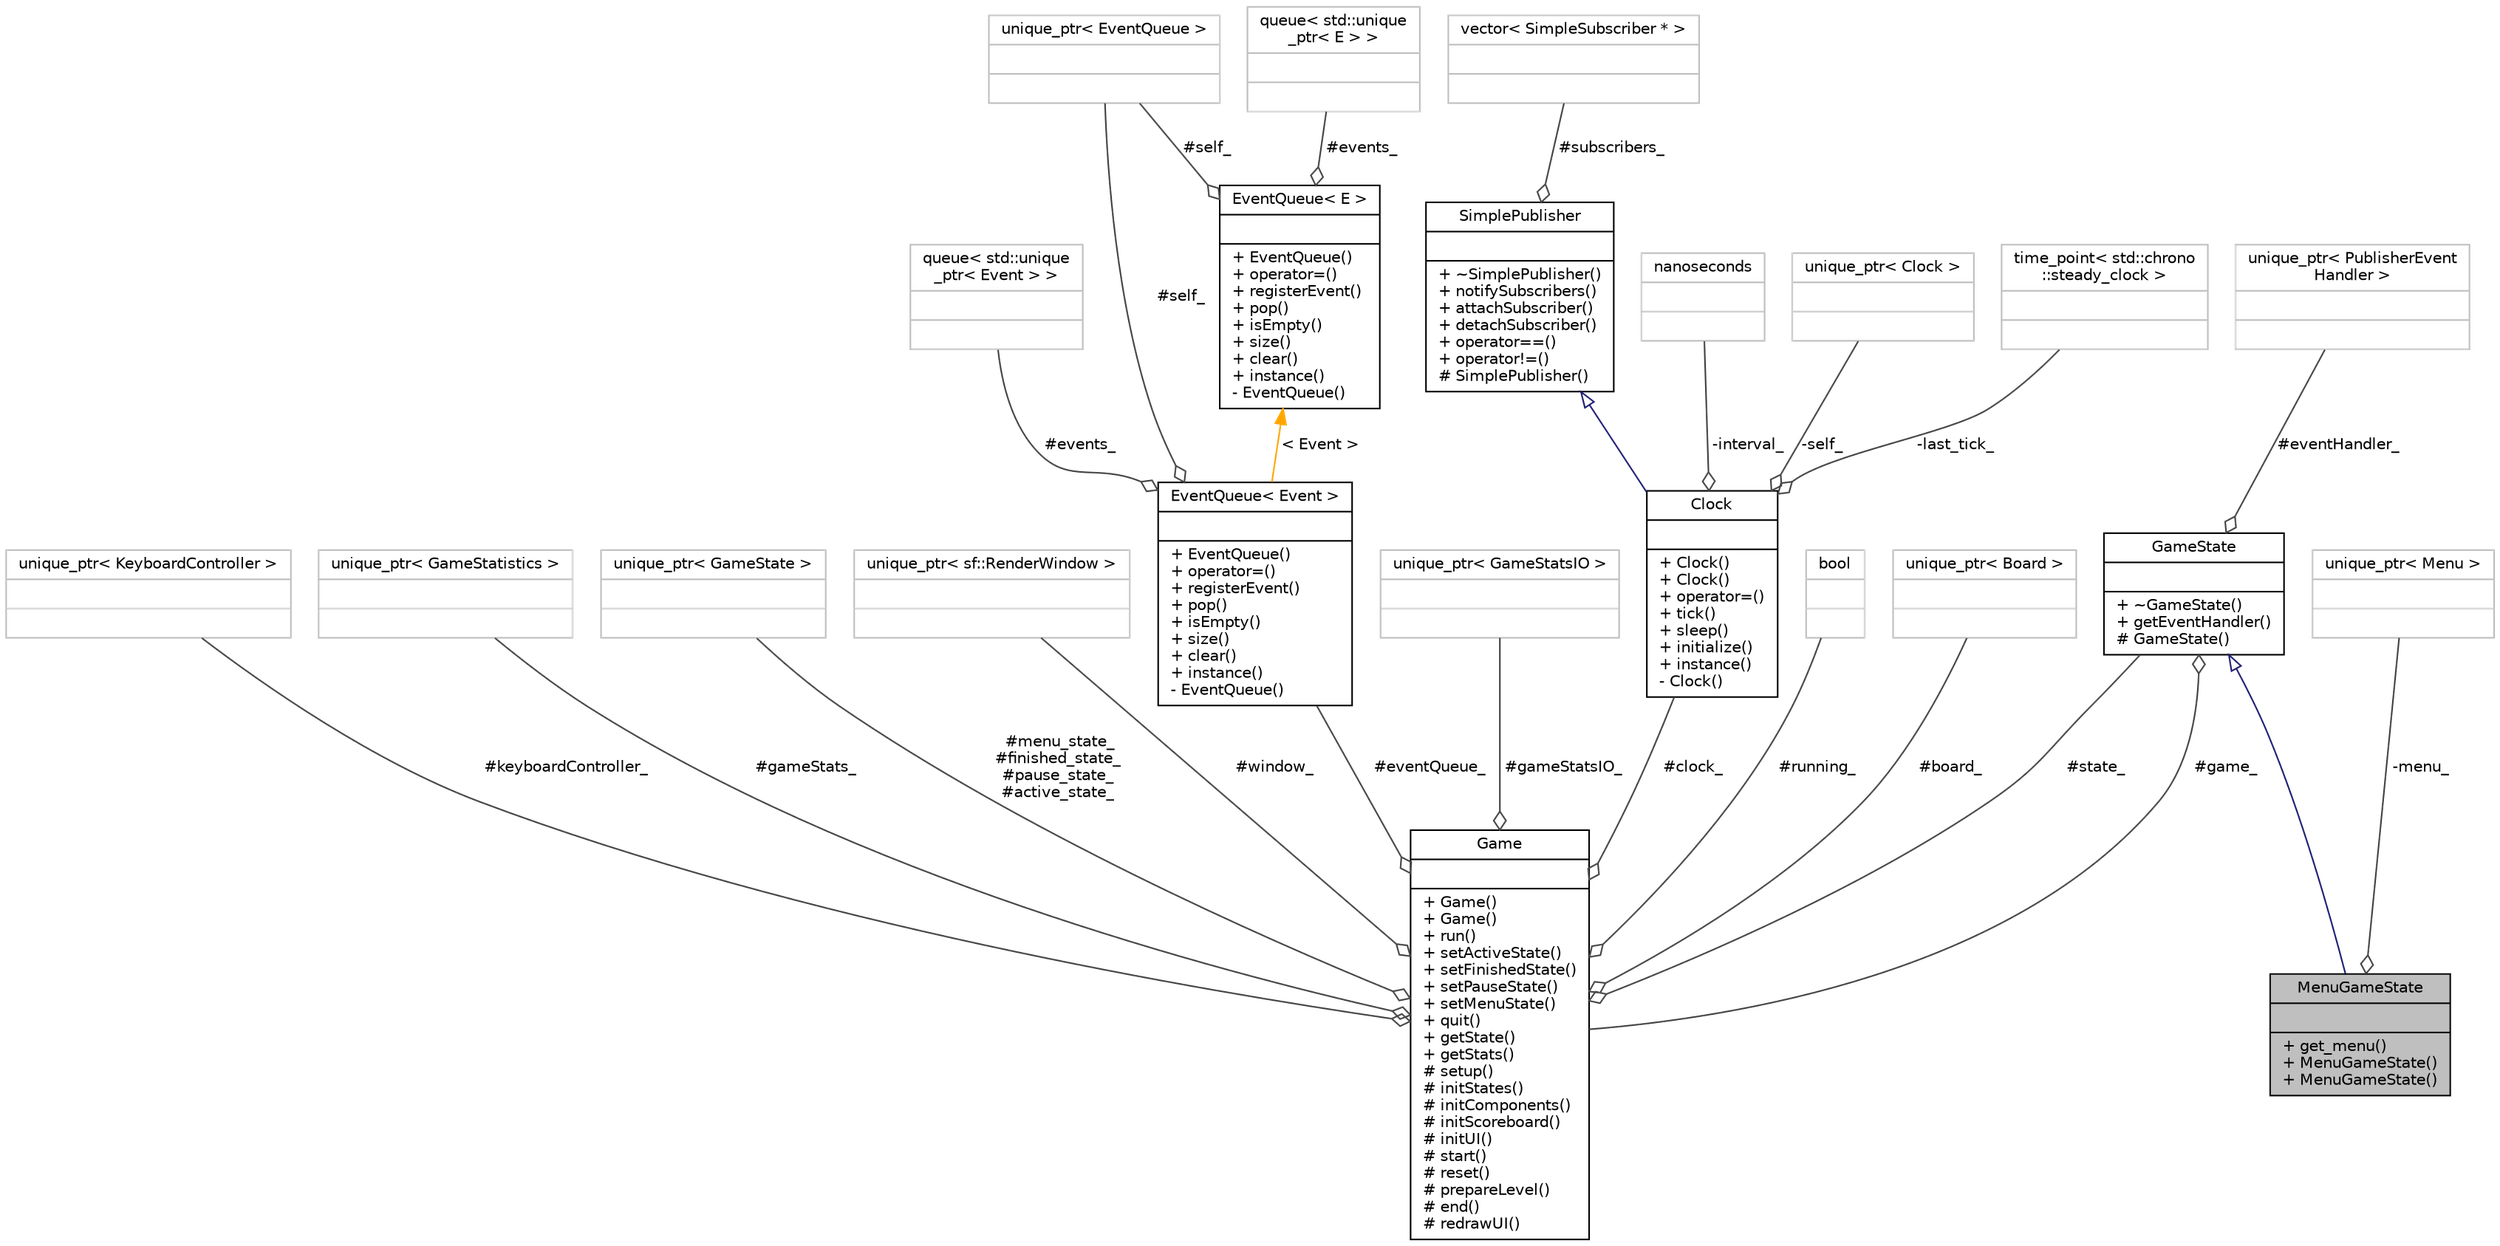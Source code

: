 digraph "MenuGameState"
{
 // INTERACTIVE_SVG=YES
 // LATEX_PDF_SIZE
  bgcolor="transparent";
  edge [fontname="Helvetica",fontsize="10",labelfontname="Helvetica",labelfontsize="10"];
  node [fontname="Helvetica",fontsize="10",shape=record];
  Node1 [label="{MenuGameState\n||+ get_menu()\l+ MenuGameState()\l+ MenuGameState()\l}",height=0.2,width=0.4,color="black", fillcolor="grey75", style="filled", fontcolor="black",tooltip=" "];
  Node2 -> Node1 [dir="back",color="midnightblue",fontsize="10",style="solid",arrowtail="onormal",fontname="Helvetica"];
  Node2 [label="{GameState\n||+ ~GameState()\l+ getEventHandler()\l# GameState()\l}",height=0.2,width=0.4,color="black",URL="$class_game_state.html",tooltip=" "];
  Node3 -> Node2 [color="grey25",fontsize="10",style="solid",label=" #game_" ,arrowhead="odiamond",fontname="Helvetica"];
  Node3 [label="{Game\n||+ Game()\l+ Game()\l+ run()\l+ setActiveState()\l+ setFinishedState()\l+ setPauseState()\l+ setMenuState()\l+ quit()\l+ getState()\l+ getStats()\l# setup()\l# initStates()\l# initComponents()\l# initScoreboard()\l# initUI()\l# start()\l# reset()\l# prepareLevel()\l# end()\l# redrawUI()\l}",height=0.2,width=0.4,color="black",URL="$class_game.html",tooltip=" "];
  Node4 -> Node3 [color="grey25",fontsize="10",style="solid",label=" #keyboardController_" ,arrowhead="odiamond",fontname="Helvetica"];
  Node4 [label="{unique_ptr\< KeyboardController \>\n||}",height=0.2,width=0.4,color="grey75",tooltip=" "];
  Node5 -> Node3 [color="grey25",fontsize="10",style="solid",label=" #gameStats_" ,arrowhead="odiamond",fontname="Helvetica"];
  Node5 [label="{unique_ptr\< GameStatistics \>\n||}",height=0.2,width=0.4,color="grey75",tooltip=" "];
  Node6 -> Node3 [color="grey25",fontsize="10",style="solid",label=" #menu_state_\n#finished_state_\n#pause_state_\n#active_state_" ,arrowhead="odiamond",fontname="Helvetica"];
  Node6 [label="{unique_ptr\< GameState \>\n||}",height=0.2,width=0.4,color="grey75",tooltip=" "];
  Node7 -> Node3 [color="grey25",fontsize="10",style="solid",label=" #window_" ,arrowhead="odiamond",fontname="Helvetica"];
  Node7 [label="{unique_ptr\< sf::RenderWindow \>\n||}",height=0.2,width=0.4,color="grey75",tooltip=" "];
  Node8 -> Node3 [color="grey25",fontsize="10",style="solid",label=" #eventQueue_" ,arrowhead="odiamond",fontname="Helvetica"];
  Node8 [label="{EventQueue\< Event \>\n||+ EventQueue()\l+ operator=()\l+ registerEvent()\l+ pop()\l+ isEmpty()\l+ size()\l+ clear()\l+ instance()\l- EventQueue()\l}",height=0.2,width=0.4,color="black",URL="$class_event_queue.html",tooltip=" "];
  Node9 -> Node8 [color="grey25",fontsize="10",style="solid",label=" #events_" ,arrowhead="odiamond",fontname="Helvetica"];
  Node9 [label="{queue\< std::unique\l_ptr\< Event \> \>\n||}",height=0.2,width=0.4,color="grey75",tooltip=" "];
  Node10 -> Node8 [color="grey25",fontsize="10",style="solid",label=" #self_" ,arrowhead="odiamond",fontname="Helvetica"];
  Node10 [label="{unique_ptr\< EventQueue \>\n||}",height=0.2,width=0.4,color="grey75",tooltip=" "];
  Node11 -> Node8 [dir="back",color="orange",fontsize="10",style="solid",label=" \< Event \>" ,fontname="Helvetica"];
  Node11 [label="{EventQueue\< E \>\n||+ EventQueue()\l+ operator=()\l+ registerEvent()\l+ pop()\l+ isEmpty()\l+ size()\l+ clear()\l+ instance()\l- EventQueue()\l}",height=0.2,width=0.4,color="black",URL="$class_event_queue.html",tooltip="Singleton class wrapper for std::queue<E>."];
  Node12 -> Node11 [color="grey25",fontsize="10",style="solid",label=" #events_" ,arrowhead="odiamond",fontname="Helvetica"];
  Node12 [label="{queue\< std::unique\l_ptr\< E \> \>\n||}",height=0.2,width=0.4,color="grey75",tooltip=" "];
  Node10 -> Node11 [color="grey25",fontsize="10",style="solid",label=" #self_" ,arrowhead="odiamond",fontname="Helvetica"];
  Node13 -> Node3 [color="grey25",fontsize="10",style="solid",label=" #gameStatsIO_" ,arrowhead="odiamond",fontname="Helvetica"];
  Node13 [label="{unique_ptr\< GameStatsIO \>\n||}",height=0.2,width=0.4,color="grey75",tooltip=" "];
  Node14 -> Node3 [color="grey25",fontsize="10",style="solid",label=" #clock_" ,arrowhead="odiamond",fontname="Helvetica"];
  Node14 [label="{Clock\n||+ Clock()\l+ Clock()\l+ operator=()\l+ tick()\l+ sleep()\l+ initialize()\l+ instance()\l- Clock()\l}",height=0.2,width=0.4,color="black",URL="$class_clock.html",tooltip="Represents an externally controlled clock running at a given frequency."];
  Node15 -> Node14 [dir="back",color="midnightblue",fontsize="10",style="solid",arrowtail="onormal",fontname="Helvetica"];
  Node15 [label="{SimplePublisher\n||+ ~SimplePublisher()\l+ notifySubscribers()\l+ attachSubscriber()\l+ detachSubscriber()\l+ operator==()\l+ operator!=()\l# SimplePublisher()\l}",height=0.2,width=0.4,color="black",URL="$class_simple_publisher.html",tooltip=" "];
  Node16 -> Node15 [color="grey25",fontsize="10",style="solid",label=" #subscribers_" ,arrowhead="odiamond",fontname="Helvetica"];
  Node16 [label="{vector\< SimpleSubscriber * \>\n||}",height=0.2,width=0.4,color="grey75",tooltip=" "];
  Node17 -> Node14 [color="grey25",fontsize="10",style="solid",label=" -interval_" ,arrowhead="odiamond",fontname="Helvetica"];
  Node17 [label="{nanoseconds\n||}",height=0.2,width=0.4,color="grey75",tooltip=" "];
  Node18 -> Node14 [color="grey25",fontsize="10",style="solid",label=" -self_" ,arrowhead="odiamond",fontname="Helvetica"];
  Node18 [label="{unique_ptr\< Clock \>\n||}",height=0.2,width=0.4,color="grey75",tooltip=" "];
  Node19 -> Node14 [color="grey25",fontsize="10",style="solid",label=" -last_tick_" ,arrowhead="odiamond",fontname="Helvetica"];
  Node19 [label="{time_point\< std::chrono\l::steady_clock \>\n||}",height=0.2,width=0.4,color="grey75",tooltip=" "];
  Node20 -> Node3 [color="grey25",fontsize="10",style="solid",label=" #running_" ,arrowhead="odiamond",fontname="Helvetica"];
  Node20 [label="{bool\n||}",height=0.2,width=0.4,color="grey75",tooltip=" "];
  Node21 -> Node3 [color="grey25",fontsize="10",style="solid",label=" #board_" ,arrowhead="odiamond",fontname="Helvetica"];
  Node21 [label="{unique_ptr\< Board \>\n||}",height=0.2,width=0.4,color="grey75",tooltip=" "];
  Node2 -> Node3 [color="grey25",fontsize="10",style="solid",label=" #state_" ,arrowhead="odiamond",fontname="Helvetica"];
  Node22 -> Node2 [color="grey25",fontsize="10",style="solid",label=" #eventHandler_" ,arrowhead="odiamond",fontname="Helvetica"];
  Node22 [label="{unique_ptr\< PublisherEvent\lHandler \>\n||}",height=0.2,width=0.4,color="grey75",tooltip=" "];
  Node23 -> Node1 [color="grey25",fontsize="10",style="solid",label=" -menu_" ,arrowhead="odiamond",fontname="Helvetica"];
  Node23 [label="{unique_ptr\< Menu \>\n||}",height=0.2,width=0.4,color="grey75",tooltip=" "];
}
